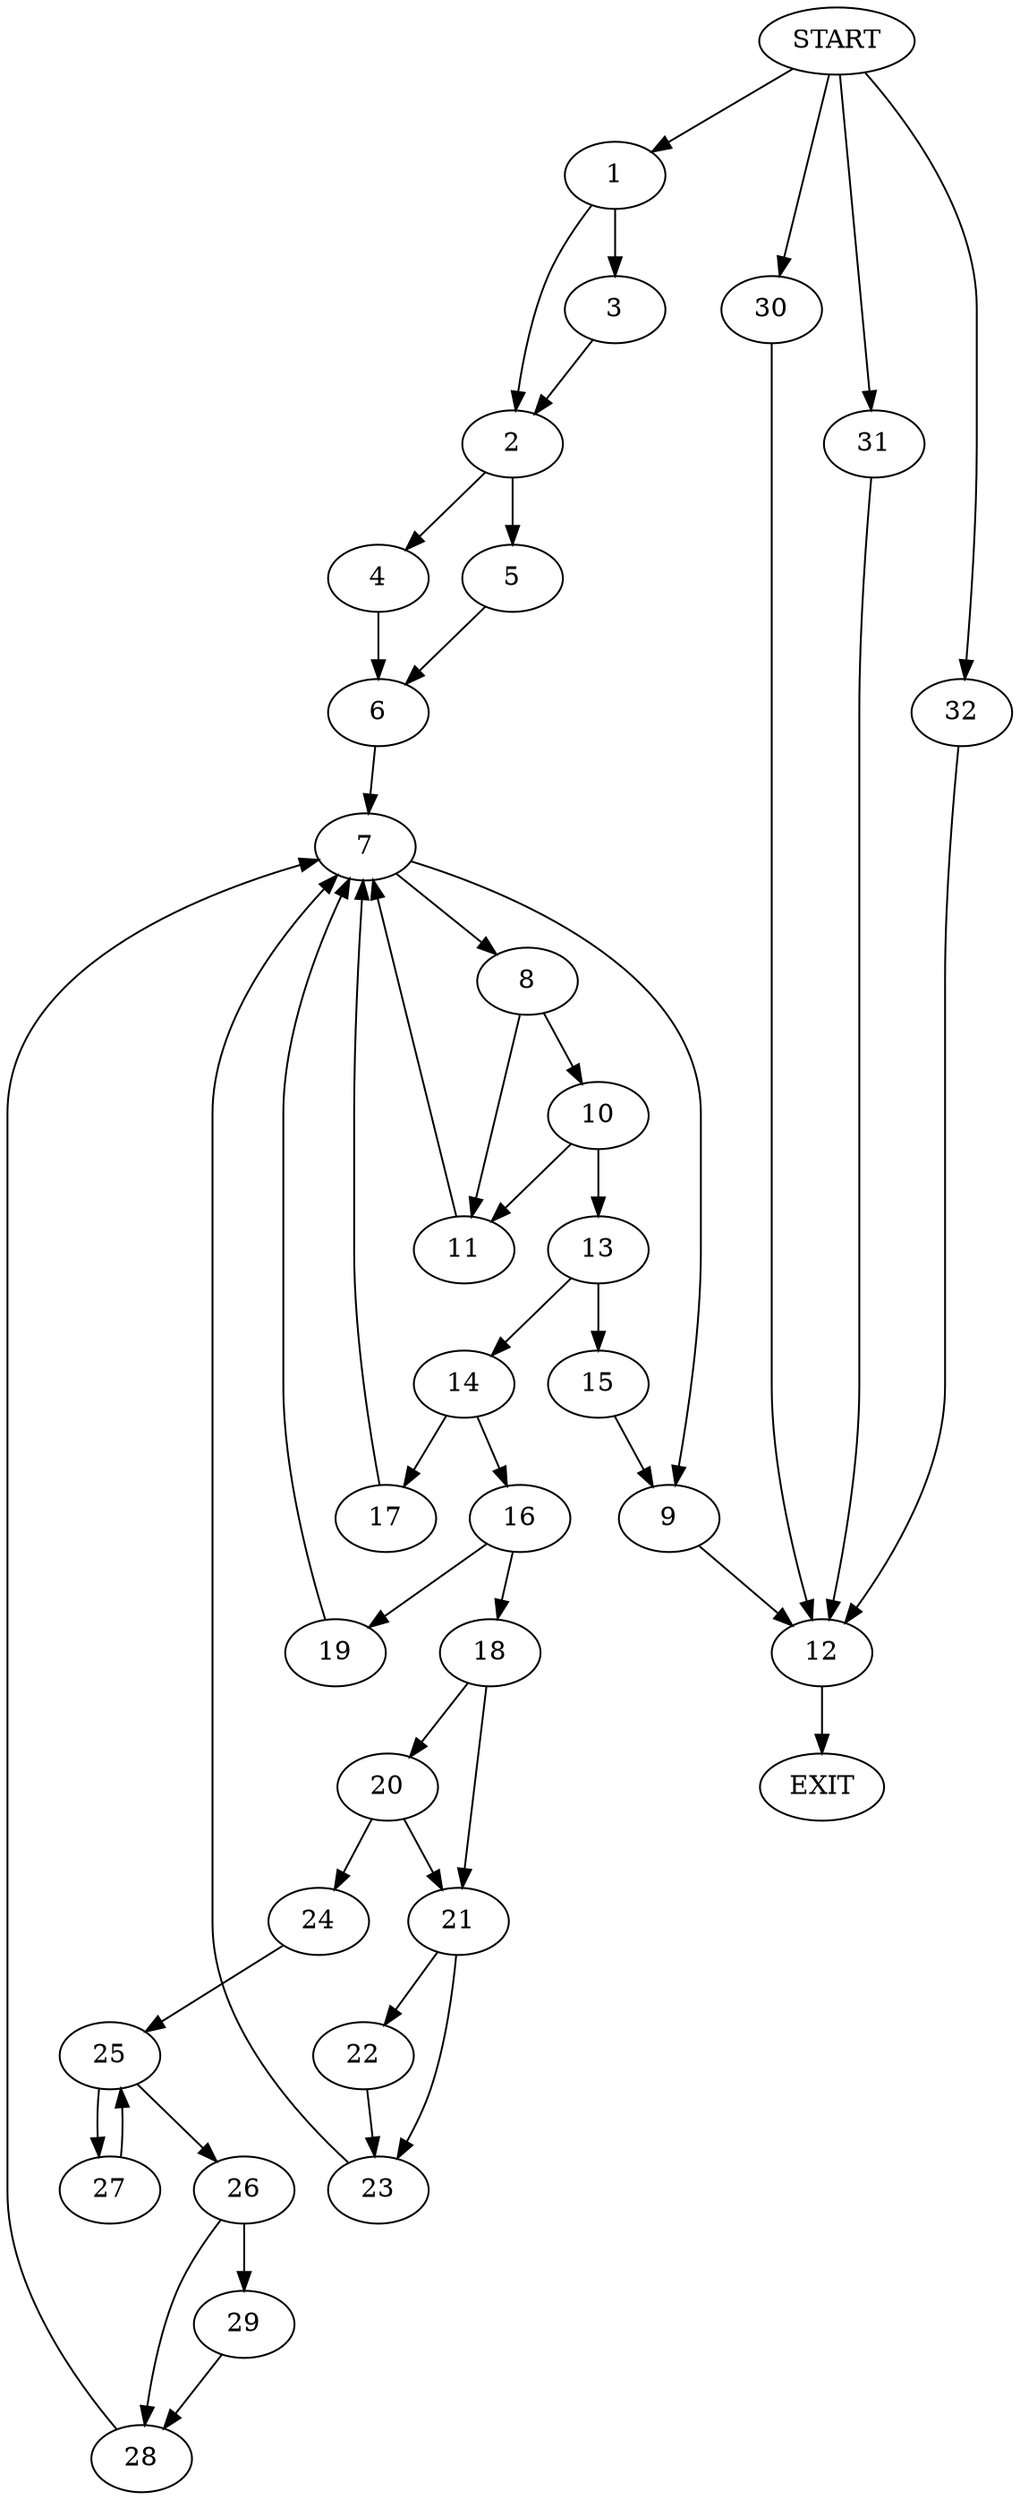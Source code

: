 digraph {
0 [label="START"]
33 [label="EXIT"]
0 -> 1
1 -> 2
1 -> 3
2 -> 4
2 -> 5
3 -> 2
4 -> 6
5 -> 6
6 -> 7
7 -> 8
7 -> 9
8 -> 10
8 -> 11
9 -> 12
10 -> 13
10 -> 11
11 -> 7
13 -> 14
13 -> 15
15 -> 9
14 -> 16
14 -> 17
17 -> 7
16 -> 18
16 -> 19
18 -> 20
18 -> 21
19 -> 7
21 -> 22
21 -> 23
20 -> 24
20 -> 21
24 -> 25
22 -> 23
23 -> 7
25 -> 26
25 -> 27
26 -> 28
26 -> 29
27 -> 25
28 -> 7
29 -> 28
12 -> 33
0 -> 30
30 -> 12
0 -> 31
31 -> 12
0 -> 32
32 -> 12
}
